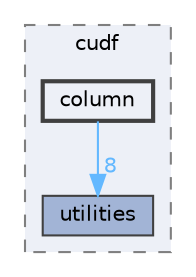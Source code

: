 digraph "D:/gitLibrary/cudf/cpp/include/cudf/column"
{
 // LATEX_PDF_SIZE
  bgcolor="transparent";
  edge [fontname=Helvetica,fontsize=10,labelfontname=Helvetica,labelfontsize=10];
  node [fontname=Helvetica,fontsize=10,shape=box,height=0.2,width=0.4];
  compound=true
  subgraph clusterdir_87e6427d1ef099fd52d9d0724c66b062 {
    graph [ bgcolor="#edf0f7", pencolor="grey50", label="cudf", fontname=Helvetica,fontsize=10 style="filled,dashed", URL="dir_87e6427d1ef099fd52d9d0724c66b062.html",tooltip=""]
  dir_8262fc92296c7dd0bcaa745c9549f750 [label="utilities", fillcolor="#a2b4d6", color="grey25", style="filled", URL="dir_8262fc92296c7dd0bcaa745c9549f750.html",tooltip=""];
  dir_fce7e93f70105769e490dda9a6ac64fb [label="column", fillcolor="#edf0f7", color="grey25", style="filled,bold", URL="dir_fce7e93f70105769e490dda9a6ac64fb.html",tooltip=""];
  }
  dir_fce7e93f70105769e490dda9a6ac64fb->dir_8262fc92296c7dd0bcaa745c9549f750 [headlabel="8", labeldistance=1.5 headhref="dir_000003_000038.html" color="steelblue1" fontcolor="steelblue1"];
}
